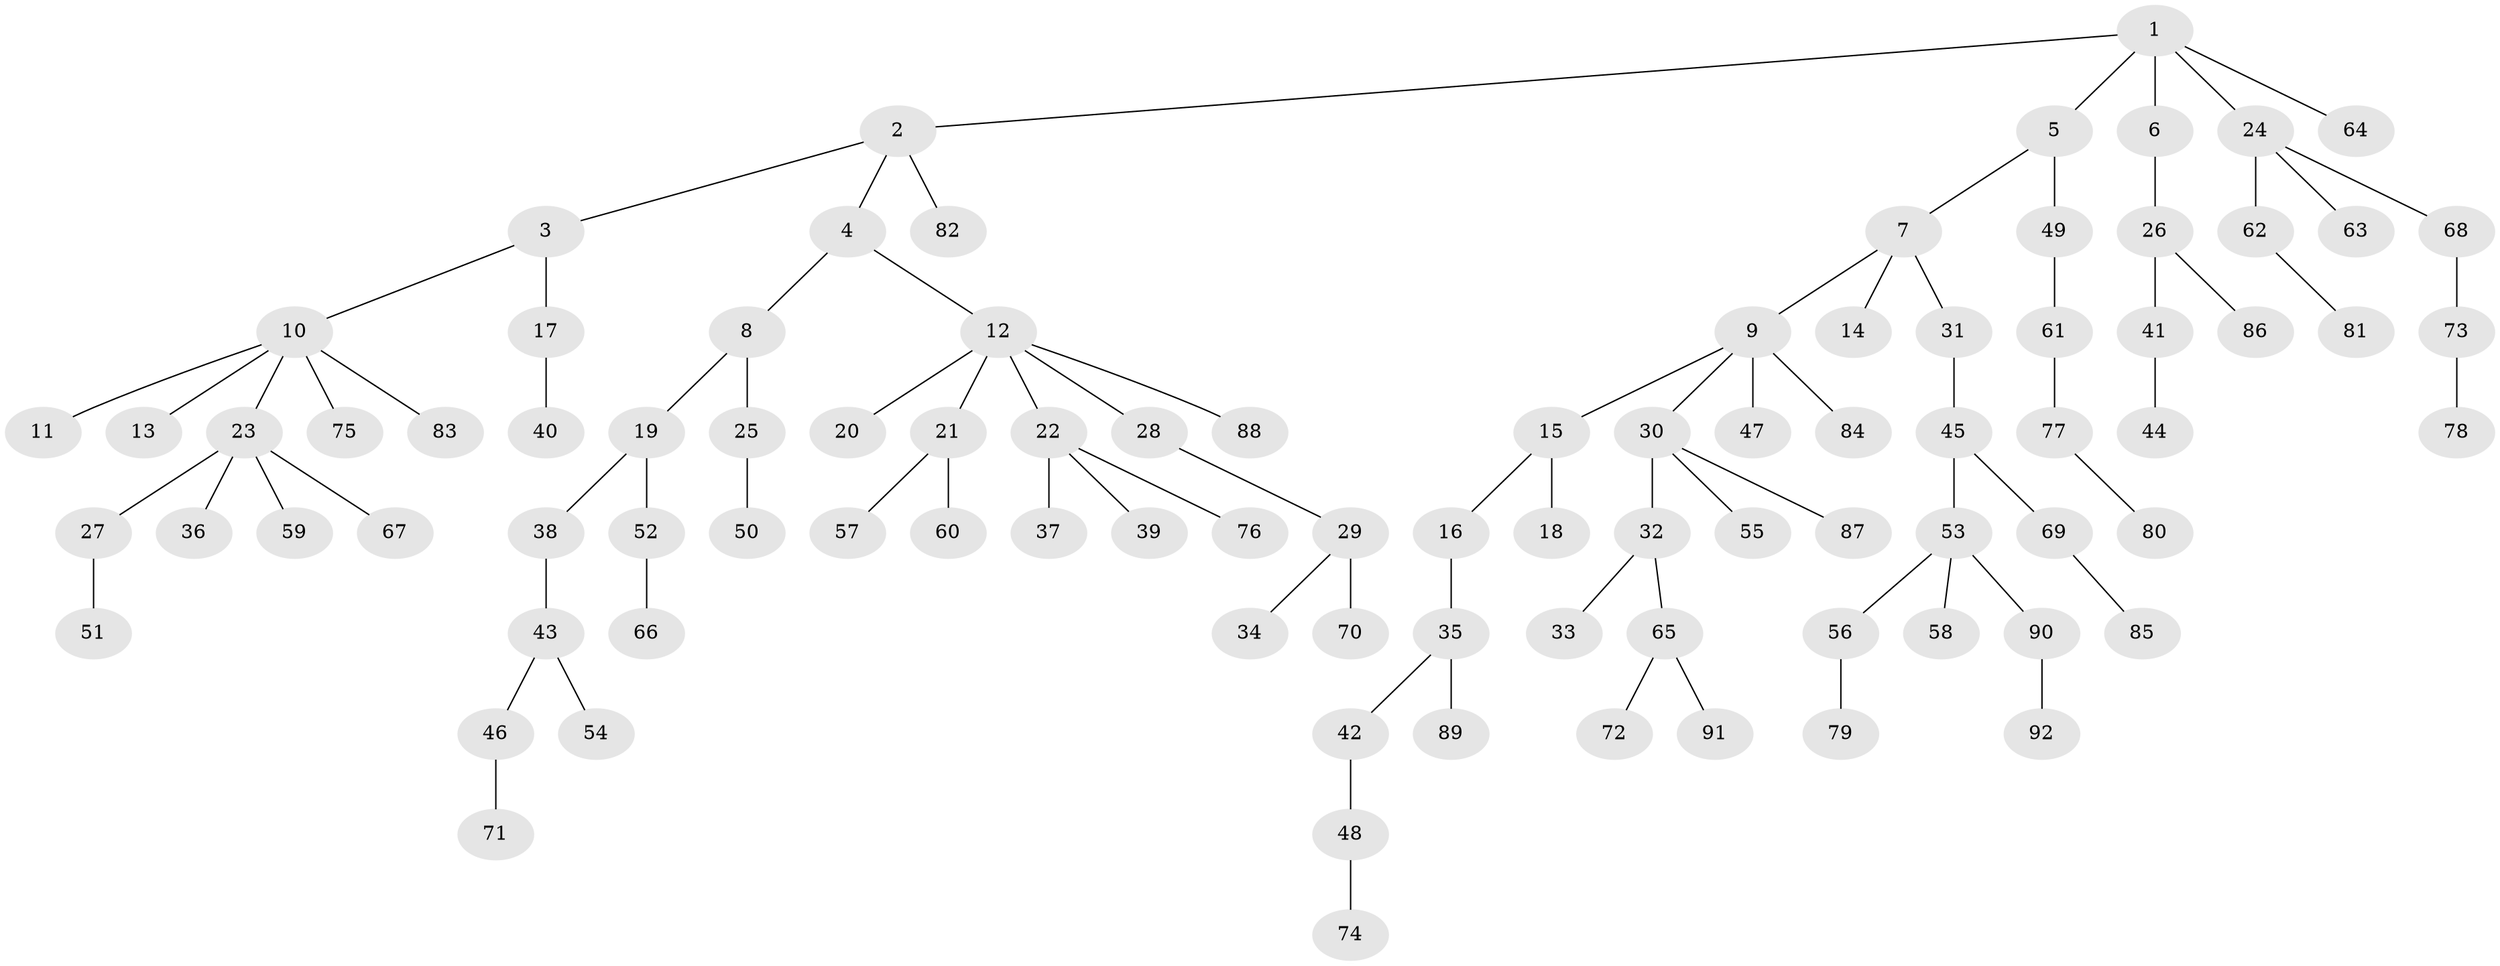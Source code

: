 // Generated by graph-tools (version 1.1) at 2025/02/03/09/25 03:02:23]
// undirected, 92 vertices, 91 edges
graph export_dot {
graph [start="1"]
  node [color=gray90,style=filled];
  1;
  2;
  3;
  4;
  5;
  6;
  7;
  8;
  9;
  10;
  11;
  12;
  13;
  14;
  15;
  16;
  17;
  18;
  19;
  20;
  21;
  22;
  23;
  24;
  25;
  26;
  27;
  28;
  29;
  30;
  31;
  32;
  33;
  34;
  35;
  36;
  37;
  38;
  39;
  40;
  41;
  42;
  43;
  44;
  45;
  46;
  47;
  48;
  49;
  50;
  51;
  52;
  53;
  54;
  55;
  56;
  57;
  58;
  59;
  60;
  61;
  62;
  63;
  64;
  65;
  66;
  67;
  68;
  69;
  70;
  71;
  72;
  73;
  74;
  75;
  76;
  77;
  78;
  79;
  80;
  81;
  82;
  83;
  84;
  85;
  86;
  87;
  88;
  89;
  90;
  91;
  92;
  1 -- 2;
  1 -- 5;
  1 -- 6;
  1 -- 24;
  1 -- 64;
  2 -- 3;
  2 -- 4;
  2 -- 82;
  3 -- 10;
  3 -- 17;
  4 -- 8;
  4 -- 12;
  5 -- 7;
  5 -- 49;
  6 -- 26;
  7 -- 9;
  7 -- 14;
  7 -- 31;
  8 -- 19;
  8 -- 25;
  9 -- 15;
  9 -- 30;
  9 -- 47;
  9 -- 84;
  10 -- 11;
  10 -- 13;
  10 -- 23;
  10 -- 75;
  10 -- 83;
  12 -- 20;
  12 -- 21;
  12 -- 22;
  12 -- 28;
  12 -- 88;
  15 -- 16;
  15 -- 18;
  16 -- 35;
  17 -- 40;
  19 -- 38;
  19 -- 52;
  21 -- 57;
  21 -- 60;
  22 -- 37;
  22 -- 39;
  22 -- 76;
  23 -- 27;
  23 -- 36;
  23 -- 59;
  23 -- 67;
  24 -- 62;
  24 -- 63;
  24 -- 68;
  25 -- 50;
  26 -- 41;
  26 -- 86;
  27 -- 51;
  28 -- 29;
  29 -- 34;
  29 -- 70;
  30 -- 32;
  30 -- 55;
  30 -- 87;
  31 -- 45;
  32 -- 33;
  32 -- 65;
  35 -- 42;
  35 -- 89;
  38 -- 43;
  41 -- 44;
  42 -- 48;
  43 -- 46;
  43 -- 54;
  45 -- 53;
  45 -- 69;
  46 -- 71;
  48 -- 74;
  49 -- 61;
  52 -- 66;
  53 -- 56;
  53 -- 58;
  53 -- 90;
  56 -- 79;
  61 -- 77;
  62 -- 81;
  65 -- 72;
  65 -- 91;
  68 -- 73;
  69 -- 85;
  73 -- 78;
  77 -- 80;
  90 -- 92;
}
